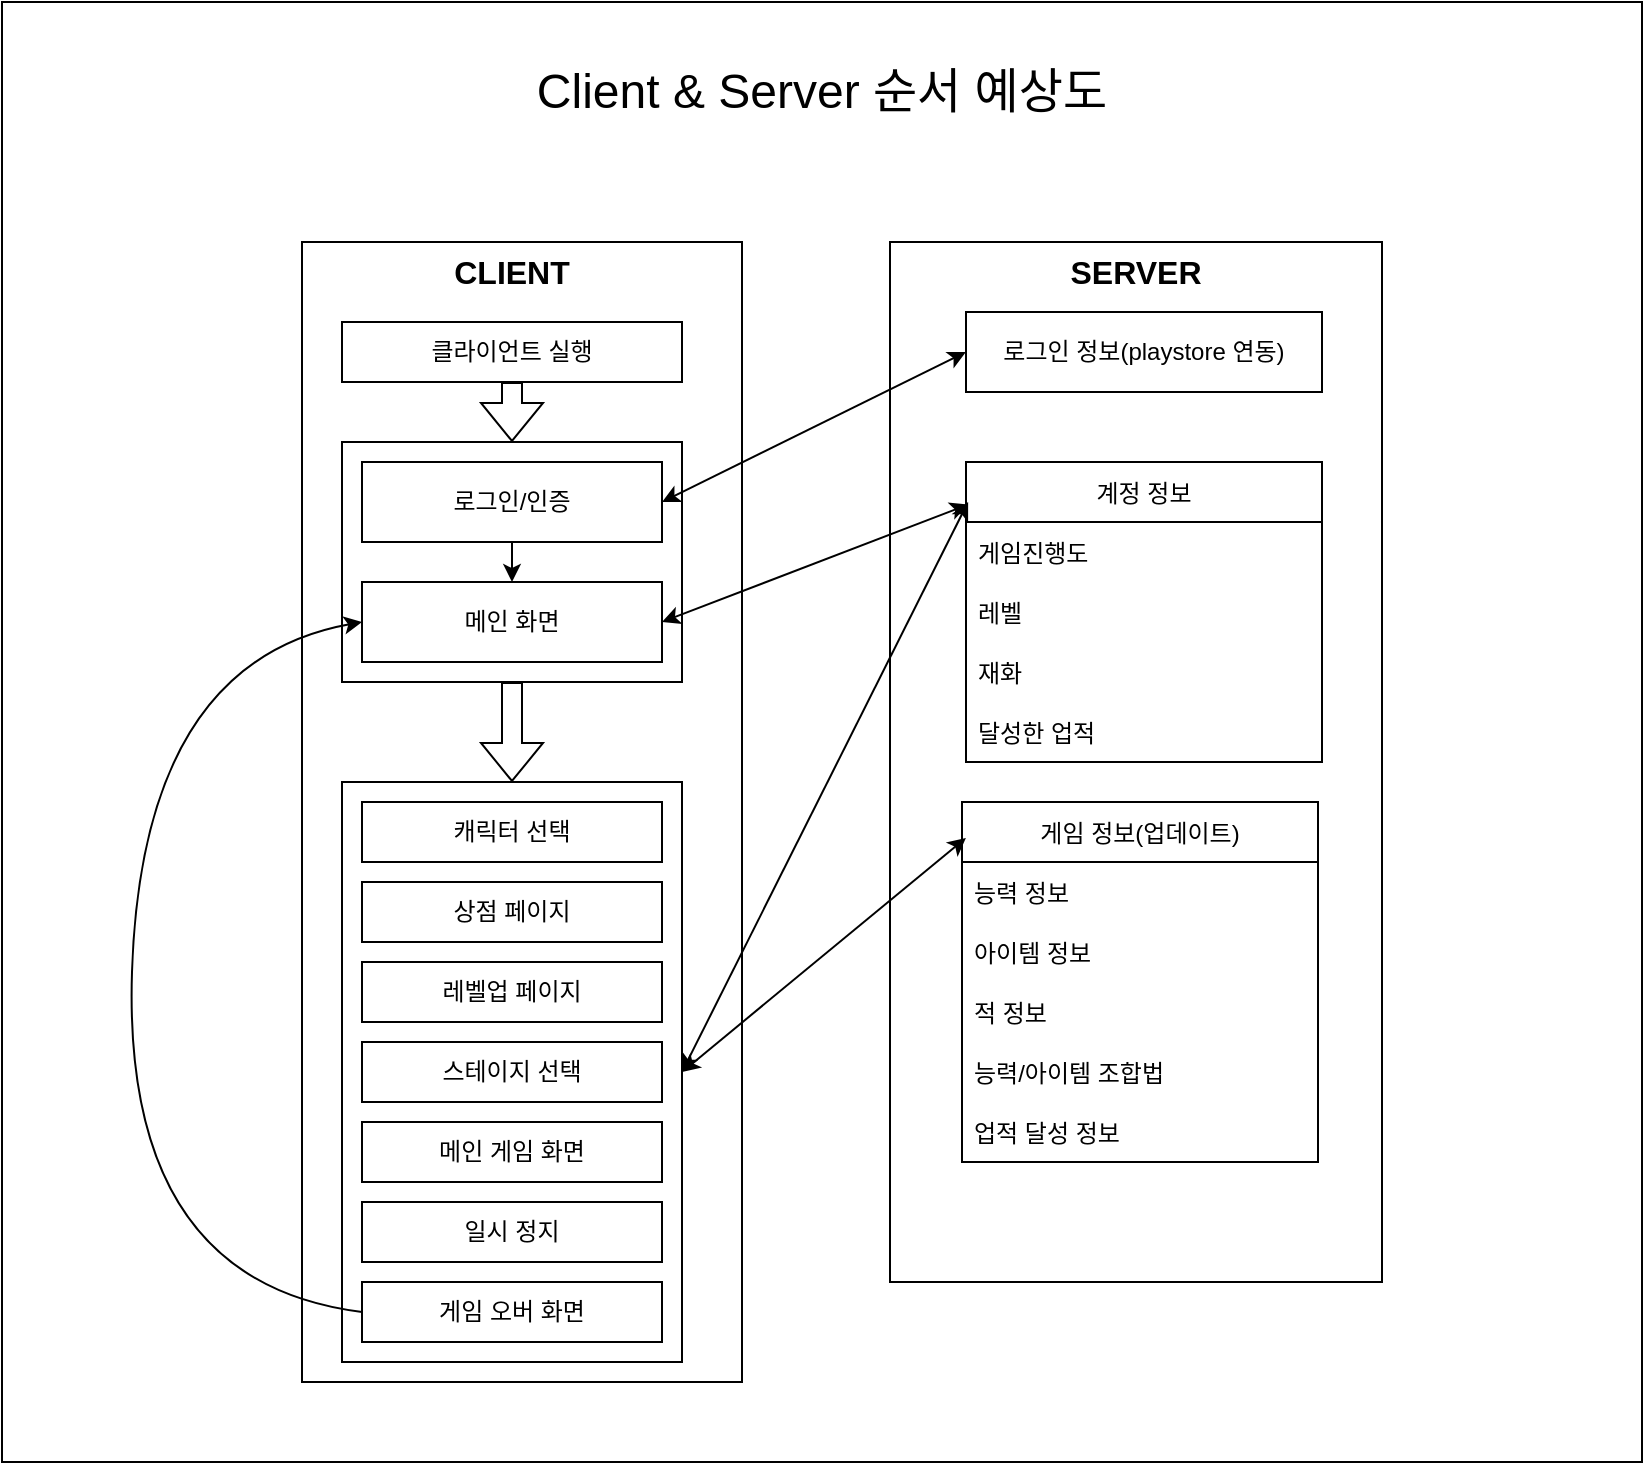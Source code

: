 <mxfile version="20.5.2" type="github">
  <diagram id="C5RBs43oDa-KdzZeNtuy" name="Page-1">
    <mxGraphModel dx="2249" dy="754" grid="1" gridSize="10" guides="1" tooltips="1" connect="1" arrows="1" fold="1" page="1" pageScale="1" pageWidth="827" pageHeight="1169" math="0" shadow="0">
      <root>
        <mxCell id="WIyWlLk6GJQsqaUBKTNV-0" />
        <mxCell id="WIyWlLk6GJQsqaUBKTNV-1" parent="WIyWlLk6GJQsqaUBKTNV-0" />
        <mxCell id="dVrcLOaJFnjUfsEQykfC-52" value="" style="rounded=0;whiteSpace=wrap;html=1;fontSize=12;" vertex="1" parent="WIyWlLk6GJQsqaUBKTNV-1">
          <mxGeometry x="-10" y="540" width="820" height="730" as="geometry" />
        </mxCell>
        <mxCell id="dVrcLOaJFnjUfsEQykfC-14" value="" style="rounded=0;whiteSpace=wrap;html=1;" vertex="1" parent="WIyWlLk6GJQsqaUBKTNV-1">
          <mxGeometry x="140" y="660" width="220" height="570" as="geometry" />
        </mxCell>
        <mxCell id="dVrcLOaJFnjUfsEQykfC-15" value="클라이언트 실행" style="rounded=0;whiteSpace=wrap;html=1;" vertex="1" parent="WIyWlLk6GJQsqaUBKTNV-1">
          <mxGeometry x="160" y="700" width="170" height="30" as="geometry" />
        </mxCell>
        <mxCell id="dVrcLOaJFnjUfsEQykfC-16" value="" style="shape=flexArrow;endArrow=classic;html=1;rounded=0;exitX=0.5;exitY=1;exitDx=0;exitDy=0;" edge="1" parent="WIyWlLk6GJQsqaUBKTNV-1" source="dVrcLOaJFnjUfsEQykfC-15">
          <mxGeometry width="50" height="50" relative="1" as="geometry">
            <mxPoint x="530" y="850" as="sourcePoint" />
            <mxPoint x="245" y="760" as="targetPoint" />
          </mxGeometry>
        </mxCell>
        <mxCell id="dVrcLOaJFnjUfsEQykfC-17" value="" style="rounded=0;whiteSpace=wrap;html=1;" vertex="1" parent="WIyWlLk6GJQsqaUBKTNV-1">
          <mxGeometry x="160" y="760" width="170" height="120" as="geometry" />
        </mxCell>
        <mxCell id="dVrcLOaJFnjUfsEQykfC-18" value="로그인/인증" style="rounded=0;whiteSpace=wrap;html=1;" vertex="1" parent="WIyWlLk6GJQsqaUBKTNV-1">
          <mxGeometry x="170" y="770" width="150" height="40" as="geometry" />
        </mxCell>
        <mxCell id="dVrcLOaJFnjUfsEQykfC-19" value="메인 화면" style="rounded=0;whiteSpace=wrap;html=1;" vertex="1" parent="WIyWlLk6GJQsqaUBKTNV-1">
          <mxGeometry x="170" y="830" width="150" height="40" as="geometry" />
        </mxCell>
        <mxCell id="dVrcLOaJFnjUfsEQykfC-20" value="" style="endArrow=classic;html=1;rounded=0;exitX=0.5;exitY=1;exitDx=0;exitDy=0;entryX=0.5;entryY=0;entryDx=0;entryDy=0;" edge="1" parent="WIyWlLk6GJQsqaUBKTNV-1" source="dVrcLOaJFnjUfsEQykfC-18" target="dVrcLOaJFnjUfsEQykfC-19">
          <mxGeometry width="50" height="50" relative="1" as="geometry">
            <mxPoint x="530" y="850" as="sourcePoint" />
            <mxPoint x="580" y="800" as="targetPoint" />
          </mxGeometry>
        </mxCell>
        <mxCell id="dVrcLOaJFnjUfsEQykfC-21" value="&lt;b&gt;&lt;font style=&quot;font-size: 16px;&quot;&gt;CLIENT&lt;/font&gt;&lt;/b&gt;" style="text;html=1;strokeColor=none;fillColor=none;align=center;verticalAlign=middle;whiteSpace=wrap;rounded=0;" vertex="1" parent="WIyWlLk6GJQsqaUBKTNV-1">
          <mxGeometry x="180" y="660" width="130" height="30" as="geometry" />
        </mxCell>
        <mxCell id="dVrcLOaJFnjUfsEQykfC-22" value="" style="rounded=0;whiteSpace=wrap;html=1;fontSize=16;" vertex="1" parent="WIyWlLk6GJQsqaUBKTNV-1">
          <mxGeometry x="434" y="660" width="246" height="520" as="geometry" />
        </mxCell>
        <mxCell id="dVrcLOaJFnjUfsEQykfC-23" value="&lt;b&gt;SERVER&lt;/b&gt;" style="text;html=1;strokeColor=none;fillColor=none;align=center;verticalAlign=middle;whiteSpace=wrap;rounded=0;fontSize=16;" vertex="1" parent="WIyWlLk6GJQsqaUBKTNV-1">
          <mxGeometry x="497" y="660" width="120" height="30" as="geometry" />
        </mxCell>
        <mxCell id="dVrcLOaJFnjUfsEQykfC-24" value="로그인 정보(playstore 연동)" style="rounded=0;whiteSpace=wrap;html=1;" vertex="1" parent="WIyWlLk6GJQsqaUBKTNV-1">
          <mxGeometry x="472" y="695" width="178" height="40" as="geometry" />
        </mxCell>
        <mxCell id="dVrcLOaJFnjUfsEQykfC-25" value="" style="endArrow=classic;startArrow=classic;html=1;rounded=0;fontSize=16;exitX=1;exitY=0.5;exitDx=0;exitDy=0;entryX=0;entryY=0.5;entryDx=0;entryDy=0;" edge="1" parent="WIyWlLk6GJQsqaUBKTNV-1" source="dVrcLOaJFnjUfsEQykfC-18" target="dVrcLOaJFnjUfsEQykfC-24">
          <mxGeometry width="50" height="50" relative="1" as="geometry">
            <mxPoint x="370" y="810" as="sourcePoint" />
            <mxPoint x="420" y="760" as="targetPoint" />
          </mxGeometry>
        </mxCell>
        <mxCell id="dVrcLOaJFnjUfsEQykfC-26" value="" style="endArrow=classic;startArrow=classic;html=1;rounded=0;fontSize=16;exitX=1;exitY=0.5;exitDx=0;exitDy=0;entryX=0.006;entryY=0.142;entryDx=0;entryDy=0;entryPerimeter=0;" edge="1" parent="WIyWlLk6GJQsqaUBKTNV-1" source="dVrcLOaJFnjUfsEQykfC-19" target="dVrcLOaJFnjUfsEQykfC-30">
          <mxGeometry width="50" height="50" relative="1" as="geometry">
            <mxPoint x="330" y="800" as="sourcePoint" />
            <mxPoint x="472" y="840" as="targetPoint" />
          </mxGeometry>
        </mxCell>
        <mxCell id="dVrcLOaJFnjUfsEQykfC-27" value="" style="shape=flexArrow;endArrow=classic;html=1;rounded=0;fontSize=12;exitX=0.5;exitY=1;exitDx=0;exitDy=0;entryX=0.5;entryY=0;entryDx=0;entryDy=0;" edge="1" parent="WIyWlLk6GJQsqaUBKTNV-1" source="dVrcLOaJFnjUfsEQykfC-17" target="dVrcLOaJFnjUfsEQykfC-28">
          <mxGeometry width="50" height="50" relative="1" as="geometry">
            <mxPoint x="530" y="980" as="sourcePoint" />
            <mxPoint x="490" y="1140" as="targetPoint" />
          </mxGeometry>
        </mxCell>
        <mxCell id="dVrcLOaJFnjUfsEQykfC-28" value="&lt;span style=&quot;color: rgba(0, 0, 0, 0); font-family: monospace; font-size: 0px; text-align: start;&quot;&gt;%3CmxGraphModel%3E%3Croot%3E%3CmxCell%20id%3D%220%22%2F%3E%3CmxCell%20id%3D%221%22%20parent%3D%220%22%2F%3E%3CmxCell%20id%3D%222%22%20value%3D%22%EC%BA%90%EB%A6%AD%ED%84%B0%20%EC%84%A0%ED%83%9D%22%20style%3D%22rounded%3D0%3BwhiteSpace%3Dwrap%3Bhtml%3D1%3BfontSize%3D12%3B%22%20vertex%3D%221%22%20parent%3D%221%22%3E%3CmxGeometry%20x%3D%2230%22%20y%3D%22280%22%20width%3D%22150%22%20height%3D%2230%22%20as%3D%22geometry%22%2F%3E%3C%2FmxCell%3E%3C%2Froot%3E%3C%2FmxGraphModel%3E&lt;/span&gt;" style="rounded=0;whiteSpace=wrap;html=1;" vertex="1" parent="WIyWlLk6GJQsqaUBKTNV-1">
          <mxGeometry x="160" y="930" width="170" height="290" as="geometry" />
        </mxCell>
        <mxCell id="dVrcLOaJFnjUfsEQykfC-29" value="캐릭터 선택" style="rounded=0;whiteSpace=wrap;html=1;fontSize=12;" vertex="1" parent="WIyWlLk6GJQsqaUBKTNV-1">
          <mxGeometry x="170" y="940" width="150" height="30" as="geometry" />
        </mxCell>
        <mxCell id="dVrcLOaJFnjUfsEQykfC-30" value="계정 정보" style="swimlane;fontStyle=0;childLayout=stackLayout;horizontal=1;startSize=30;horizontalStack=0;resizeParent=1;resizeParentMax=0;resizeLast=0;collapsible=1;marginBottom=0;fontSize=12;" vertex="1" parent="WIyWlLk6GJQsqaUBKTNV-1">
          <mxGeometry x="472" y="770" width="178" height="150" as="geometry" />
        </mxCell>
        <mxCell id="dVrcLOaJFnjUfsEQykfC-31" value="게임진행도" style="text;strokeColor=none;fillColor=none;align=left;verticalAlign=middle;spacingLeft=4;spacingRight=4;overflow=hidden;points=[[0,0.5],[1,0.5]];portConstraint=eastwest;rotatable=0;fontSize=12;" vertex="1" parent="dVrcLOaJFnjUfsEQykfC-30">
          <mxGeometry y="30" width="178" height="30" as="geometry" />
        </mxCell>
        <mxCell id="dVrcLOaJFnjUfsEQykfC-32" value="레벨" style="text;strokeColor=none;fillColor=none;align=left;verticalAlign=middle;spacingLeft=4;spacingRight=4;overflow=hidden;points=[[0,0.5],[1,0.5]];portConstraint=eastwest;rotatable=0;fontSize=12;" vertex="1" parent="dVrcLOaJFnjUfsEQykfC-30">
          <mxGeometry y="60" width="178" height="30" as="geometry" />
        </mxCell>
        <mxCell id="dVrcLOaJFnjUfsEQykfC-33" value="재화" style="text;strokeColor=none;fillColor=none;align=left;verticalAlign=middle;spacingLeft=4;spacingRight=4;overflow=hidden;points=[[0,0.5],[1,0.5]];portConstraint=eastwest;rotatable=0;fontSize=12;" vertex="1" parent="dVrcLOaJFnjUfsEQykfC-30">
          <mxGeometry y="90" width="178" height="30" as="geometry" />
        </mxCell>
        <mxCell id="dVrcLOaJFnjUfsEQykfC-34" value="달성한 업적" style="text;strokeColor=none;fillColor=none;align=left;verticalAlign=middle;spacingLeft=4;spacingRight=4;overflow=hidden;points=[[0,0.5],[1,0.5]];portConstraint=eastwest;rotatable=0;fontSize=12;" vertex="1" parent="dVrcLOaJFnjUfsEQykfC-30">
          <mxGeometry y="120" width="178" height="30" as="geometry" />
        </mxCell>
        <mxCell id="dVrcLOaJFnjUfsEQykfC-35" value="상점 페이지" style="rounded=0;whiteSpace=wrap;html=1;fontSize=12;" vertex="1" parent="WIyWlLk6GJQsqaUBKTNV-1">
          <mxGeometry x="170" y="980" width="150" height="30" as="geometry" />
        </mxCell>
        <mxCell id="dVrcLOaJFnjUfsEQykfC-36" value="레벨업 페이지" style="rounded=0;whiteSpace=wrap;html=1;fontSize=12;" vertex="1" parent="WIyWlLk6GJQsqaUBKTNV-1">
          <mxGeometry x="170" y="1020" width="150" height="30" as="geometry" />
        </mxCell>
        <mxCell id="dVrcLOaJFnjUfsEQykfC-37" value="스테이지 선택" style="rounded=0;whiteSpace=wrap;html=1;fontSize=12;" vertex="1" parent="WIyWlLk6GJQsqaUBKTNV-1">
          <mxGeometry x="170" y="1060" width="150" height="30" as="geometry" />
        </mxCell>
        <mxCell id="dVrcLOaJFnjUfsEQykfC-38" value="메인 게임 화면" style="rounded=0;whiteSpace=wrap;html=1;fontSize=12;" vertex="1" parent="WIyWlLk6GJQsqaUBKTNV-1">
          <mxGeometry x="170" y="1100" width="150" height="30" as="geometry" />
        </mxCell>
        <mxCell id="dVrcLOaJFnjUfsEQykfC-39" value="일시 정지" style="rounded=0;whiteSpace=wrap;html=1;fontSize=12;" vertex="1" parent="WIyWlLk6GJQsqaUBKTNV-1">
          <mxGeometry x="170" y="1140" width="150" height="30" as="geometry" />
        </mxCell>
        <mxCell id="dVrcLOaJFnjUfsEQykfC-40" value="게임 오버 화면" style="rounded=0;whiteSpace=wrap;html=1;fontSize=12;" vertex="1" parent="WIyWlLk6GJQsqaUBKTNV-1">
          <mxGeometry x="170" y="1180" width="150" height="30" as="geometry" />
        </mxCell>
        <mxCell id="dVrcLOaJFnjUfsEQykfC-41" value="" style="curved=1;endArrow=classic;html=1;rounded=0;fontSize=12;exitX=0;exitY=0.5;exitDx=0;exitDy=0;entryX=0;entryY=0.5;entryDx=0;entryDy=0;" edge="1" parent="WIyWlLk6GJQsqaUBKTNV-1" source="dVrcLOaJFnjUfsEQykfC-40" target="dVrcLOaJFnjUfsEQykfC-19">
          <mxGeometry width="50" height="50" relative="1" as="geometry">
            <mxPoint x="530" y="980" as="sourcePoint" />
            <mxPoint x="580" y="930" as="targetPoint" />
            <Array as="points">
              <mxPoint x="50" y="1180" />
              <mxPoint x="60" y="870" />
            </Array>
          </mxGeometry>
        </mxCell>
        <mxCell id="dVrcLOaJFnjUfsEQykfC-42" value="" style="endArrow=classic;startArrow=classic;html=1;rounded=0;fontSize=12;exitX=1;exitY=0.5;exitDx=0;exitDy=0;entryX=0.006;entryY=0.133;entryDx=0;entryDy=0;entryPerimeter=0;" edge="1" parent="WIyWlLk6GJQsqaUBKTNV-1" source="dVrcLOaJFnjUfsEQykfC-28" target="dVrcLOaJFnjUfsEQykfC-30">
          <mxGeometry width="50" height="50" relative="1" as="geometry">
            <mxPoint x="430" y="1100" as="sourcePoint" />
            <mxPoint x="480" y="1050" as="targetPoint" />
          </mxGeometry>
        </mxCell>
        <mxCell id="dVrcLOaJFnjUfsEQykfC-43" value="게임 정보(업데이트)" style="swimlane;fontStyle=0;childLayout=stackLayout;horizontal=1;startSize=30;horizontalStack=0;resizeParent=1;resizeParentMax=0;resizeLast=0;collapsible=1;marginBottom=0;fontSize=12;" vertex="1" parent="WIyWlLk6GJQsqaUBKTNV-1">
          <mxGeometry x="470" y="940" width="178" height="180" as="geometry" />
        </mxCell>
        <mxCell id="dVrcLOaJFnjUfsEQykfC-44" value="능력 정보" style="text;strokeColor=none;fillColor=none;align=left;verticalAlign=middle;spacingLeft=4;spacingRight=4;overflow=hidden;points=[[0,0.5],[1,0.5]];portConstraint=eastwest;rotatable=0;fontSize=12;" vertex="1" parent="dVrcLOaJFnjUfsEQykfC-43">
          <mxGeometry y="30" width="178" height="30" as="geometry" />
        </mxCell>
        <mxCell id="dVrcLOaJFnjUfsEQykfC-45" value="아이템 정보" style="text;strokeColor=none;fillColor=none;align=left;verticalAlign=middle;spacingLeft=4;spacingRight=4;overflow=hidden;points=[[0,0.5],[1,0.5]];portConstraint=eastwest;rotatable=0;fontSize=12;" vertex="1" parent="dVrcLOaJFnjUfsEQykfC-43">
          <mxGeometry y="60" width="178" height="30" as="geometry" />
        </mxCell>
        <mxCell id="dVrcLOaJFnjUfsEQykfC-46" value="적 정보" style="text;strokeColor=none;fillColor=none;align=left;verticalAlign=middle;spacingLeft=4;spacingRight=4;overflow=hidden;points=[[0,0.5],[1,0.5]];portConstraint=eastwest;rotatable=0;fontSize=12;" vertex="1" parent="dVrcLOaJFnjUfsEQykfC-43">
          <mxGeometry y="90" width="178" height="30" as="geometry" />
        </mxCell>
        <mxCell id="dVrcLOaJFnjUfsEQykfC-47" value="능력/아이템 조합법" style="text;strokeColor=none;fillColor=none;align=left;verticalAlign=middle;spacingLeft=4;spacingRight=4;overflow=hidden;points=[[0,0.5],[1,0.5]];portConstraint=eastwest;rotatable=0;fontSize=12;" vertex="1" parent="dVrcLOaJFnjUfsEQykfC-43">
          <mxGeometry y="120" width="178" height="30" as="geometry" />
        </mxCell>
        <mxCell id="dVrcLOaJFnjUfsEQykfC-48" value="업적 달성 정보" style="text;strokeColor=none;fillColor=none;align=left;verticalAlign=middle;spacingLeft=4;spacingRight=4;overflow=hidden;points=[[0,0.5],[1,0.5]];portConstraint=eastwest;rotatable=0;fontSize=12;" vertex="1" parent="dVrcLOaJFnjUfsEQykfC-43">
          <mxGeometry y="150" width="178" height="30" as="geometry" />
        </mxCell>
        <mxCell id="dVrcLOaJFnjUfsEQykfC-49" value="" style="endArrow=classic;startArrow=classic;html=1;rounded=0;fontSize=12;exitX=1;exitY=0.5;exitDx=0;exitDy=0;entryX=0.011;entryY=0.1;entryDx=0;entryDy=0;entryPerimeter=0;" edge="1" parent="WIyWlLk6GJQsqaUBKTNV-1" source="dVrcLOaJFnjUfsEQykfC-28" target="dVrcLOaJFnjUfsEQykfC-43">
          <mxGeometry width="50" height="50" relative="1" as="geometry">
            <mxPoint x="340" y="1085" as="sourcePoint" />
            <mxPoint x="483.068" y="799.95" as="targetPoint" />
          </mxGeometry>
        </mxCell>
        <mxCell id="dVrcLOaJFnjUfsEQykfC-53" value="&lt;font style=&quot;font-size: 24px;&quot;&gt;Client &amp;amp; Server 순서 예상도&lt;/font&gt;" style="text;html=1;strokeColor=none;fillColor=none;align=center;verticalAlign=middle;whiteSpace=wrap;rounded=0;fontSize=12;" vertex="1" parent="WIyWlLk6GJQsqaUBKTNV-1">
          <mxGeometry x="120" y="560" width="560" height="50" as="geometry" />
        </mxCell>
      </root>
    </mxGraphModel>
  </diagram>
</mxfile>
